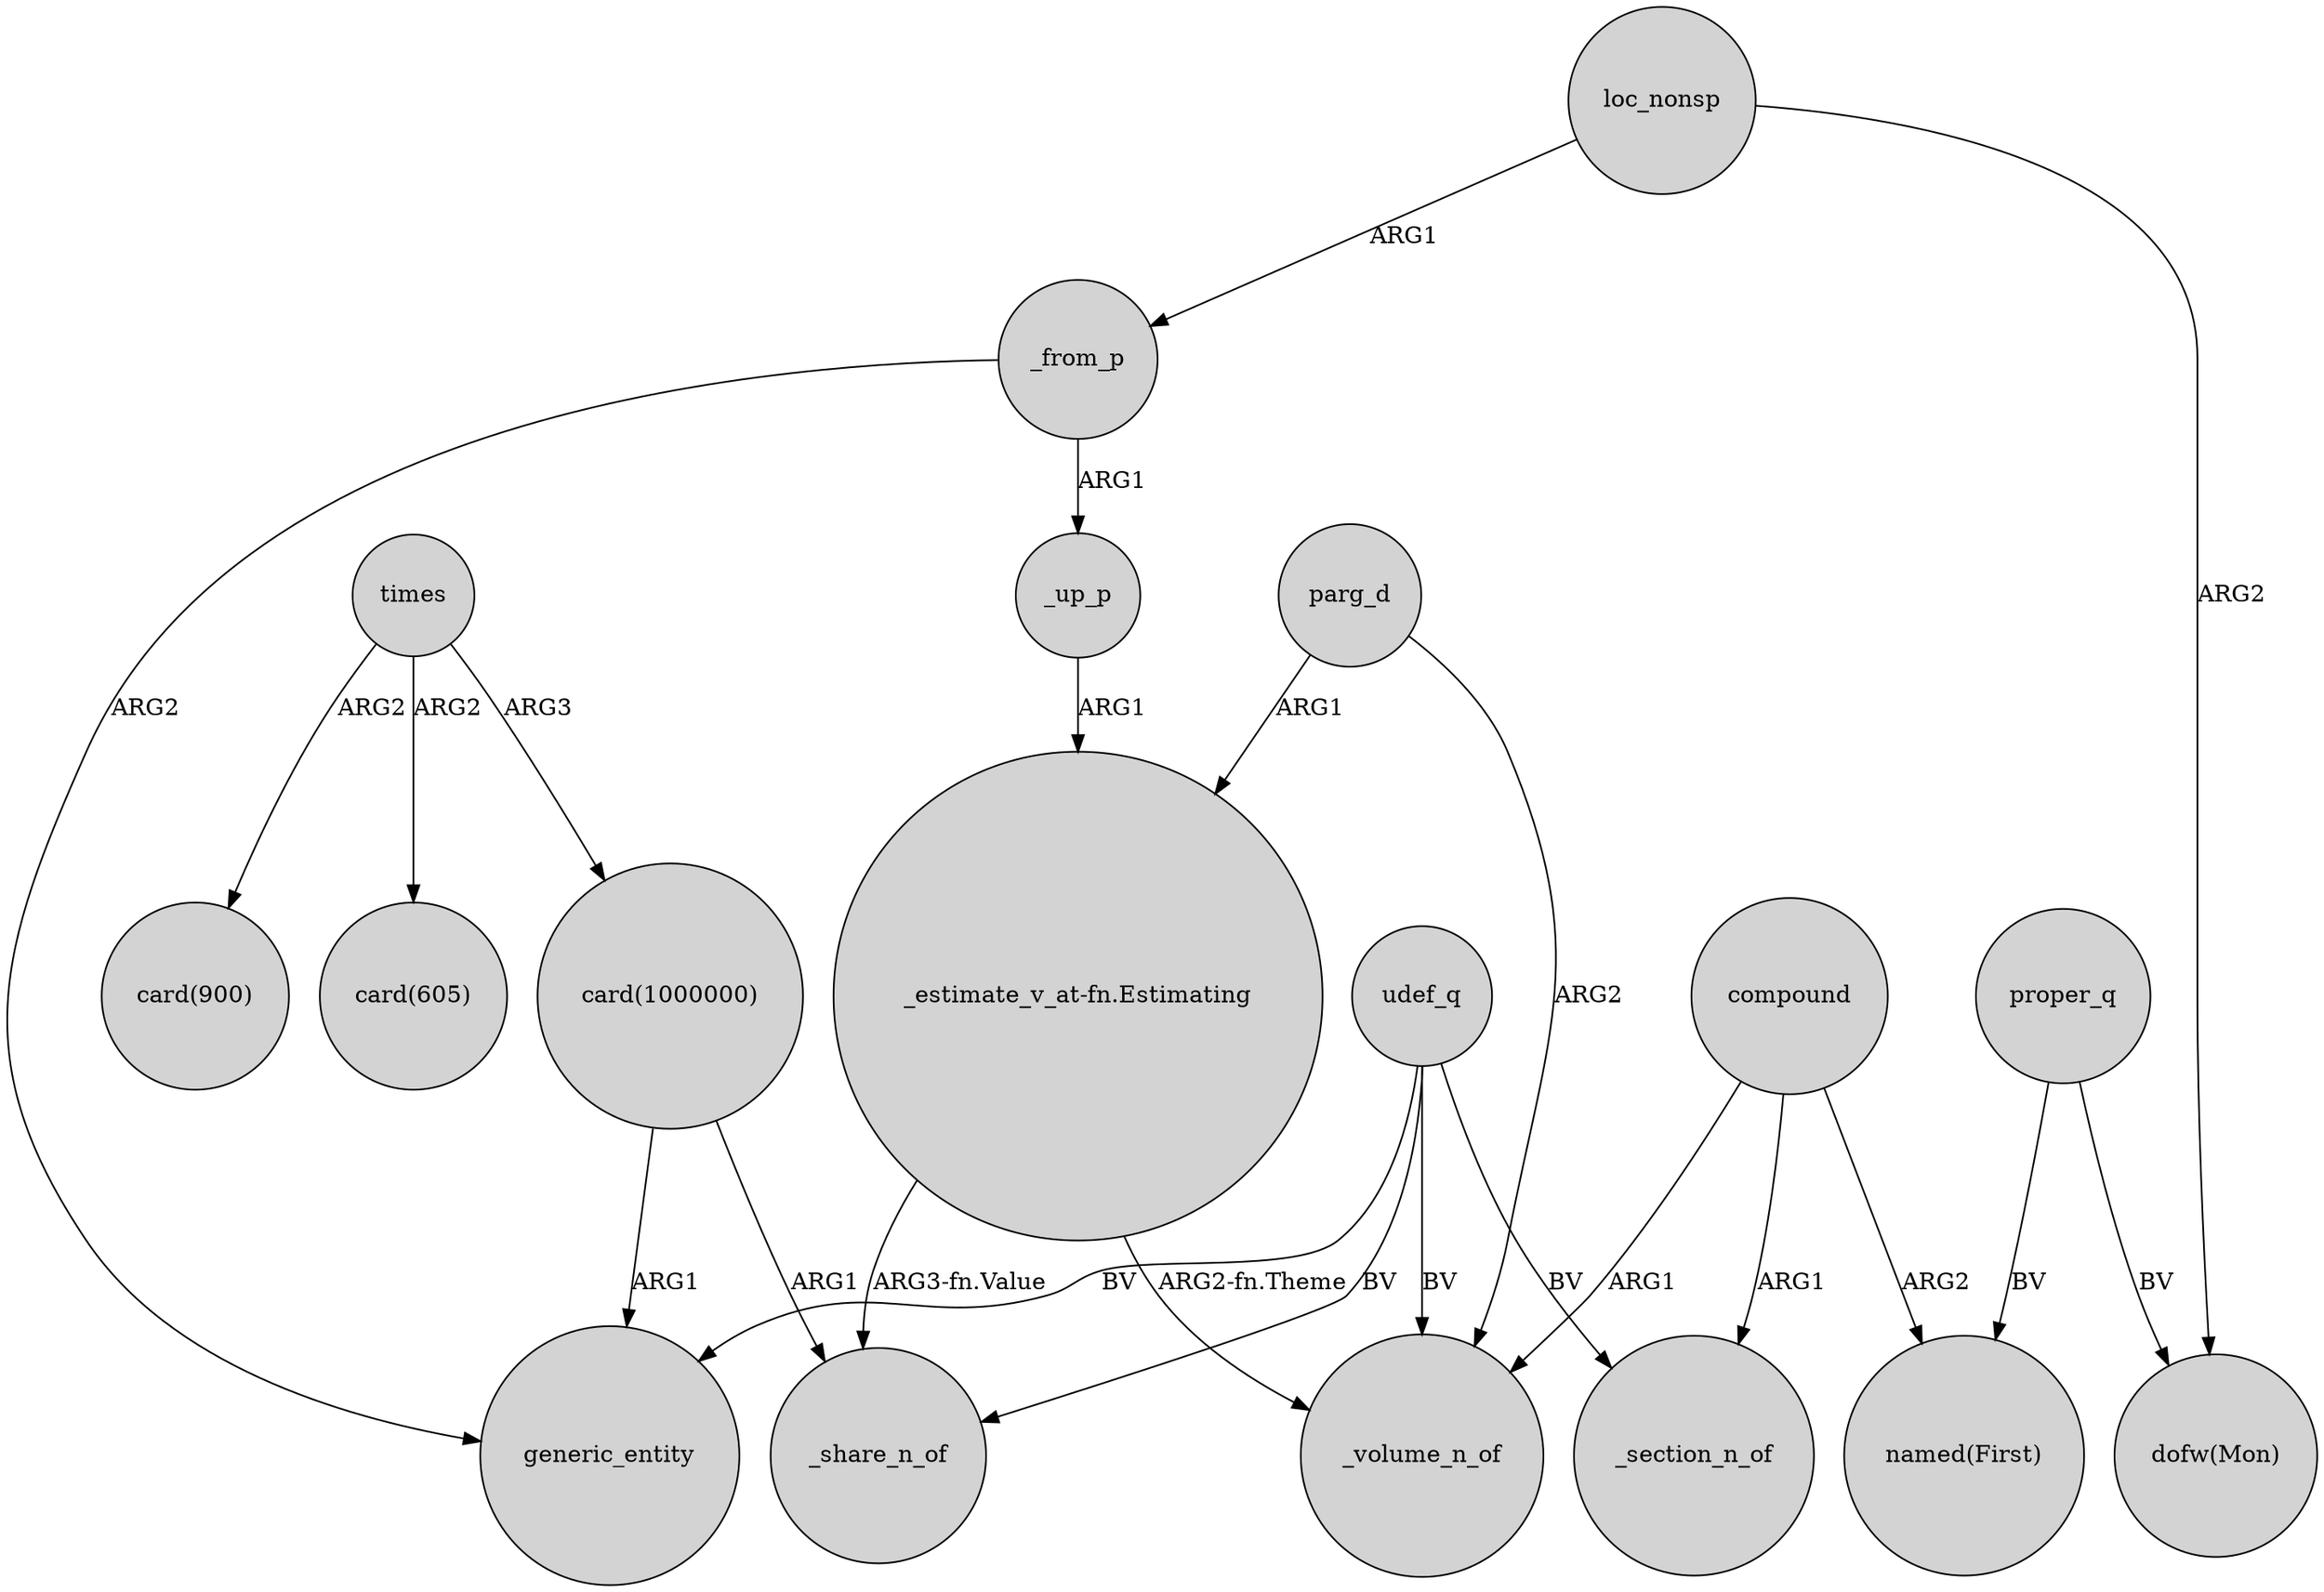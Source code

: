 digraph {
	node [shape=circle style=filled]
	"card(1000000)" -> generic_entity [label=ARG1]
	udef_q -> generic_entity [label=BV]
	udef_q -> _volume_n_of [label=BV]
	compound -> _section_n_of [label=ARG1]
	proper_q -> "named(First)" [label=BV]
	_from_p -> _up_p [label=ARG1]
	times -> "card(605)" [label=ARG2]
	compound -> "named(First)" [label=ARG2]
	_from_p -> generic_entity [label=ARG2]
	parg_d -> _volume_n_of [label=ARG2]
	times -> "card(900)" [label=ARG2]
	times -> "card(1000000)" [label=ARG3]
	proper_q -> "dofw(Mon)" [label=BV]
	udef_q -> _share_n_of [label=BV]
	"card(1000000)" -> _share_n_of [label=ARG1]
	parg_d -> "_estimate_v_at-fn.Estimating" [label=ARG1]
	loc_nonsp -> "dofw(Mon)" [label=ARG2]
	"_estimate_v_at-fn.Estimating" -> _volume_n_of [label="ARG2-fn.Theme"]
	loc_nonsp -> _from_p [label=ARG1]
	"_estimate_v_at-fn.Estimating" -> _share_n_of [label="ARG3-fn.Value"]
	udef_q -> _section_n_of [label=BV]
	_up_p -> "_estimate_v_at-fn.Estimating" [label=ARG1]
	compound -> _volume_n_of [label=ARG1]
}
